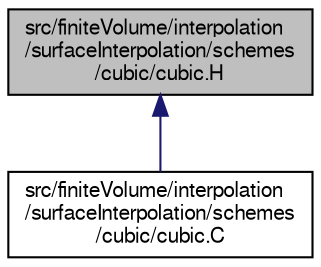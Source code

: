 digraph "src/finiteVolume/interpolation/surfaceInterpolation/schemes/cubic/cubic.H"
{
  bgcolor="transparent";
  edge [fontname="FreeSans",fontsize="10",labelfontname="FreeSans",labelfontsize="10"];
  node [fontname="FreeSans",fontsize="10",shape=record];
  Node83 [label="src/finiteVolume/interpolation\l/surfaceInterpolation/schemes\l/cubic/cubic.H",height=0.2,width=0.4,color="black", fillcolor="grey75", style="filled", fontcolor="black"];
  Node83 -> Node84 [dir="back",color="midnightblue",fontsize="10",style="solid",fontname="FreeSans"];
  Node84 [label="src/finiteVolume/interpolation\l/surfaceInterpolation/schemes\l/cubic/cubic.C",height=0.2,width=0.4,color="black",URL="$a04130.html"];
}
